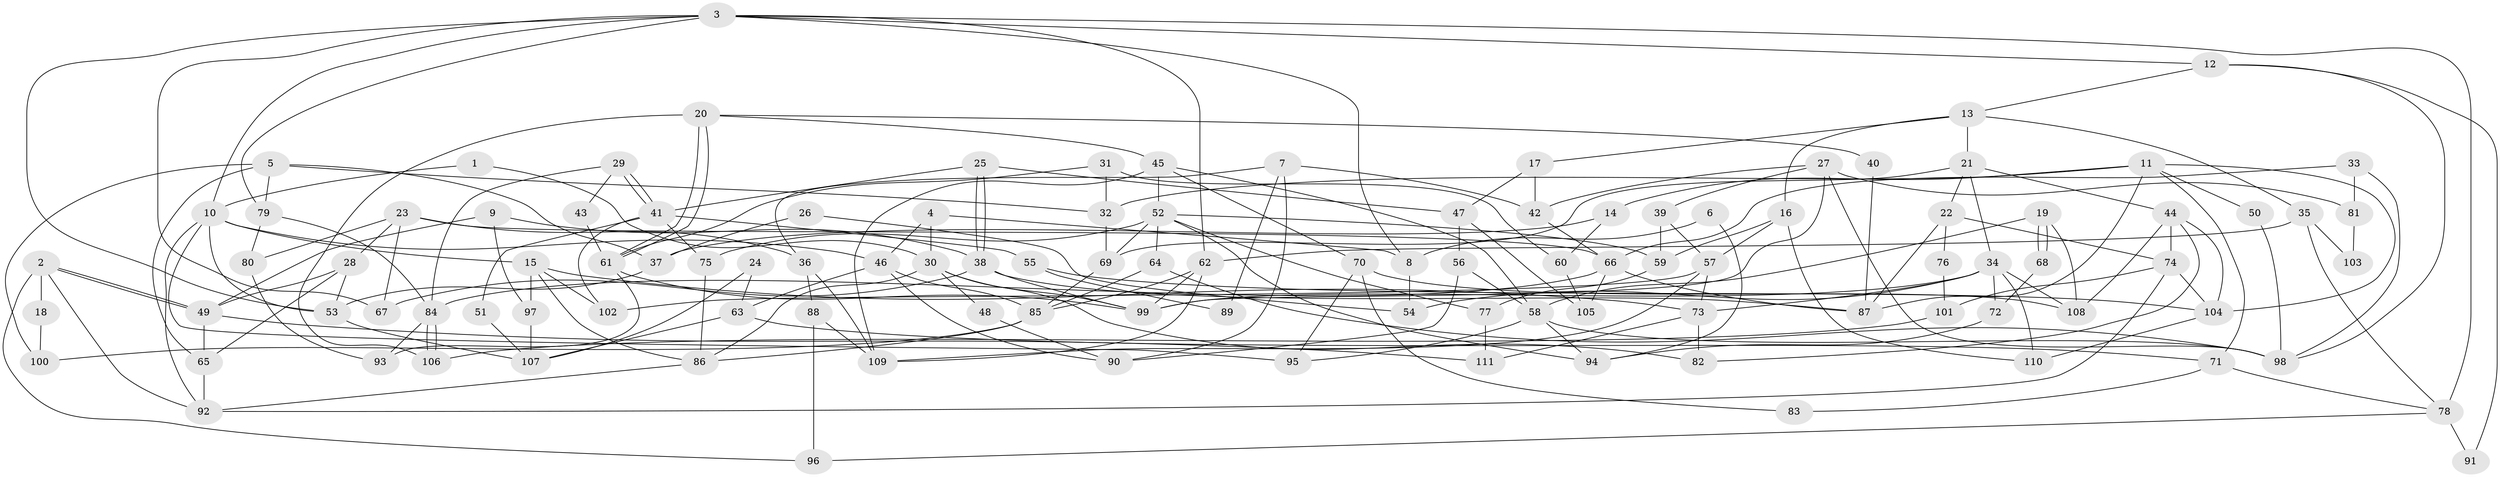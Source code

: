 // coarse degree distribution, {2: 0.07042253521126761, 5: 0.14084507042253522, 9: 0.056338028169014086, 7: 0.09859154929577464, 4: 0.18309859154929578, 8: 0.04225352112676056, 3: 0.2676056338028169, 6: 0.11267605633802817, 10: 0.028169014084507043}
// Generated by graph-tools (version 1.1) at 2025/41/03/06/25 10:41:59]
// undirected, 111 vertices, 222 edges
graph export_dot {
graph [start="1"]
  node [color=gray90,style=filled];
  1;
  2;
  3;
  4;
  5;
  6;
  7;
  8;
  9;
  10;
  11;
  12;
  13;
  14;
  15;
  16;
  17;
  18;
  19;
  20;
  21;
  22;
  23;
  24;
  25;
  26;
  27;
  28;
  29;
  30;
  31;
  32;
  33;
  34;
  35;
  36;
  37;
  38;
  39;
  40;
  41;
  42;
  43;
  44;
  45;
  46;
  47;
  48;
  49;
  50;
  51;
  52;
  53;
  54;
  55;
  56;
  57;
  58;
  59;
  60;
  61;
  62;
  63;
  64;
  65;
  66;
  67;
  68;
  69;
  70;
  71;
  72;
  73;
  74;
  75;
  76;
  77;
  78;
  79;
  80;
  81;
  82;
  83;
  84;
  85;
  86;
  87;
  88;
  89;
  90;
  91;
  92;
  93;
  94;
  95;
  96;
  97;
  98;
  99;
  100;
  101;
  102;
  103;
  104;
  105;
  106;
  107;
  108;
  109;
  110;
  111;
  1 -- 10;
  1 -- 30;
  2 -- 49;
  2 -- 49;
  2 -- 92;
  2 -- 18;
  2 -- 96;
  3 -- 67;
  3 -- 79;
  3 -- 8;
  3 -- 10;
  3 -- 12;
  3 -- 53;
  3 -- 62;
  3 -- 78;
  4 -- 46;
  4 -- 30;
  4 -- 8;
  5 -- 65;
  5 -- 79;
  5 -- 32;
  5 -- 37;
  5 -- 100;
  6 -- 94;
  6 -- 8;
  7 -- 42;
  7 -- 36;
  7 -- 89;
  7 -- 90;
  8 -- 54;
  9 -- 38;
  9 -- 49;
  9 -- 97;
  10 -- 92;
  10 -- 15;
  10 -- 46;
  10 -- 53;
  10 -- 95;
  11 -- 32;
  11 -- 87;
  11 -- 14;
  11 -- 50;
  11 -- 71;
  11 -- 104;
  12 -- 13;
  12 -- 91;
  12 -- 98;
  13 -- 21;
  13 -- 16;
  13 -- 17;
  13 -- 35;
  14 -- 37;
  14 -- 60;
  15 -- 86;
  15 -- 73;
  15 -- 97;
  15 -- 102;
  16 -- 110;
  16 -- 57;
  16 -- 59;
  17 -- 47;
  17 -- 42;
  18 -- 100;
  19 -- 108;
  19 -- 68;
  19 -- 68;
  19 -- 58;
  20 -- 45;
  20 -- 61;
  20 -- 61;
  20 -- 40;
  20 -- 106;
  21 -- 44;
  21 -- 69;
  21 -- 22;
  21 -- 34;
  22 -- 87;
  22 -- 74;
  22 -- 76;
  23 -- 36;
  23 -- 28;
  23 -- 66;
  23 -- 67;
  23 -- 80;
  24 -- 107;
  24 -- 63;
  25 -- 41;
  25 -- 38;
  25 -- 38;
  25 -- 47;
  26 -- 37;
  26 -- 54;
  27 -- 42;
  27 -- 99;
  27 -- 39;
  27 -- 81;
  27 -- 98;
  28 -- 53;
  28 -- 49;
  28 -- 65;
  29 -- 41;
  29 -- 41;
  29 -- 84;
  29 -- 43;
  30 -- 86;
  30 -- 99;
  30 -- 48;
  30 -- 82;
  31 -- 32;
  31 -- 61;
  31 -- 60;
  32 -- 69;
  33 -- 66;
  33 -- 98;
  33 -- 81;
  34 -- 73;
  34 -- 54;
  34 -- 72;
  34 -- 99;
  34 -- 108;
  34 -- 110;
  35 -- 62;
  35 -- 78;
  35 -- 103;
  36 -- 109;
  36 -- 88;
  37 -- 53;
  38 -- 99;
  38 -- 67;
  38 -- 87;
  39 -- 59;
  39 -- 57;
  40 -- 87;
  41 -- 102;
  41 -- 51;
  41 -- 55;
  41 -- 75;
  42 -- 66;
  43 -- 61;
  44 -- 82;
  44 -- 104;
  44 -- 74;
  44 -- 108;
  45 -- 58;
  45 -- 70;
  45 -- 52;
  45 -- 109;
  46 -- 63;
  46 -- 85;
  46 -- 90;
  47 -- 56;
  47 -- 105;
  48 -- 90;
  49 -- 65;
  49 -- 111;
  50 -- 98;
  51 -- 107;
  52 -- 64;
  52 -- 59;
  52 -- 69;
  52 -- 75;
  52 -- 77;
  52 -- 94;
  53 -- 107;
  55 -- 104;
  55 -- 89;
  56 -- 90;
  56 -- 58;
  57 -- 73;
  57 -- 102;
  57 -- 109;
  58 -- 98;
  58 -- 94;
  58 -- 95;
  59 -- 77;
  60 -- 105;
  61 -- 99;
  61 -- 93;
  62 -- 109;
  62 -- 85;
  62 -- 99;
  63 -- 107;
  63 -- 71;
  64 -- 98;
  64 -- 85;
  65 -- 92;
  66 -- 105;
  66 -- 84;
  66 -- 87;
  68 -- 72;
  69 -- 85;
  70 -- 95;
  70 -- 108;
  70 -- 83;
  71 -- 78;
  71 -- 83;
  72 -- 94;
  73 -- 111;
  73 -- 82;
  74 -- 92;
  74 -- 101;
  74 -- 104;
  75 -- 86;
  76 -- 101;
  77 -- 111;
  78 -- 91;
  78 -- 96;
  79 -- 80;
  79 -- 84;
  80 -- 93;
  81 -- 103;
  84 -- 106;
  84 -- 106;
  84 -- 93;
  85 -- 86;
  85 -- 100;
  86 -- 92;
  88 -- 109;
  88 -- 96;
  97 -- 107;
  101 -- 106;
  104 -- 110;
}

